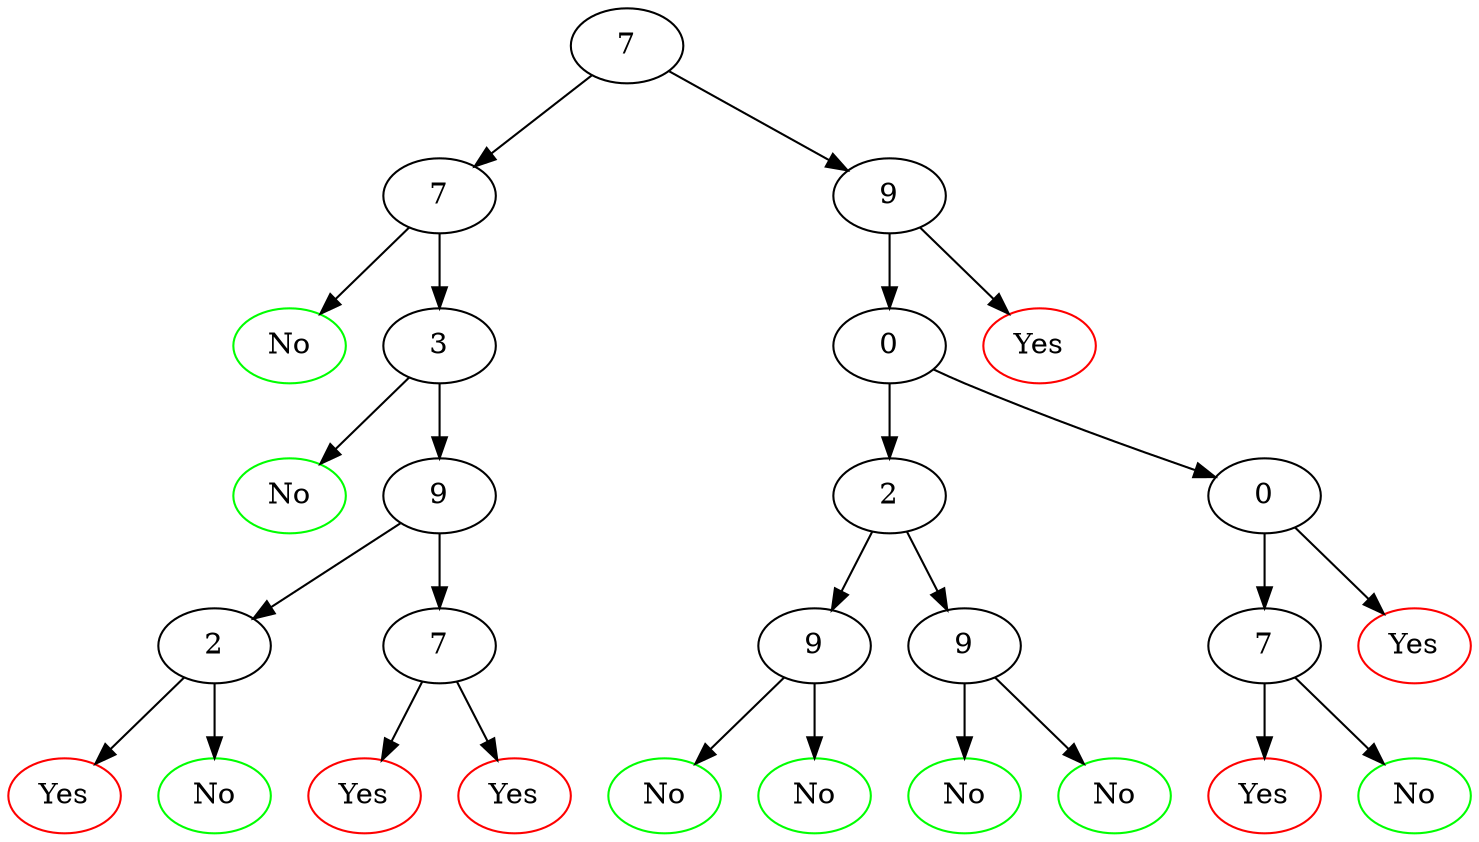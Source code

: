 digraph fbt {
forcelabels=true ;
"0" [label="7" color= black]
"0"->"1"
"0"->"2"
"1" [label="7" color= black]
"1"->"3"
"1"->"4"
"2" [label="9" color= black]
"2"->"5"
"2"->"6"
"4" [label="3" color= black]
"4"->"7"
"4"->"8"
"5" [label="0" color= black]
"5"->"9"
"5"->"10"
"8" [label="9" color= black]
"8"->"11"
"8"->"12"
"9" [label="2" color= black]
"9"->"13"
"9"->"14"
"10" [label="0" color= black]
"10"->"15"
"10"->"16"
"11" [label="2" color= black]
"11"->"17"
"11"->"18"
"12" [label="7" color= black]
"12"->"19"
"12"->"20"
"13" [label="9" color= black]
"13"->"21"
"13"->"22"
"14" [label="9" color= black]
"14"->"23"
"14"->"24"
"15" [label="7" color= black]
"15"->"25"
"15"->"26"
#
#
#
#
#
#
"3" [label="No" color= green]
#
#
"6" [label="Yes" color= red]
"7" [label="No" color= green]
#
#
#
#
#
#
#
#
"16" [label="Yes" color= red]
"17" [label="Yes" color= red]
"18" [label="No" color= green]
"19" [label="Yes" color= red]
"20" [label="Yes" color= red]
"21" [label="No" color= green]
"22" [label="No" color= green]
"23" [label="No" color= green]
"24" [label="No" color= green]
"25" [label="Yes" color= red]
"26" [label="No" color= green]
}
